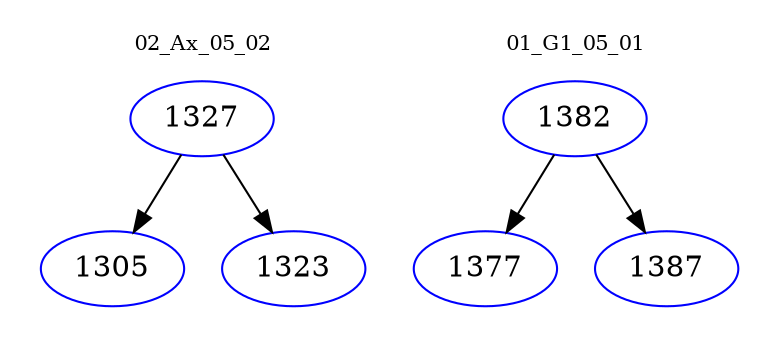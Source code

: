 digraph{
subgraph cluster_0 {
color = white
label = "02_Ax_05_02";
fontsize=10;
T0_1327 [label="1327", color="blue"]
T0_1327 -> T0_1305 [color="black"]
T0_1305 [label="1305", color="blue"]
T0_1327 -> T0_1323 [color="black"]
T0_1323 [label="1323", color="blue"]
}
subgraph cluster_1 {
color = white
label = "01_G1_05_01";
fontsize=10;
T1_1382 [label="1382", color="blue"]
T1_1382 -> T1_1377 [color="black"]
T1_1377 [label="1377", color="blue"]
T1_1382 -> T1_1387 [color="black"]
T1_1387 [label="1387", color="blue"]
}
}
